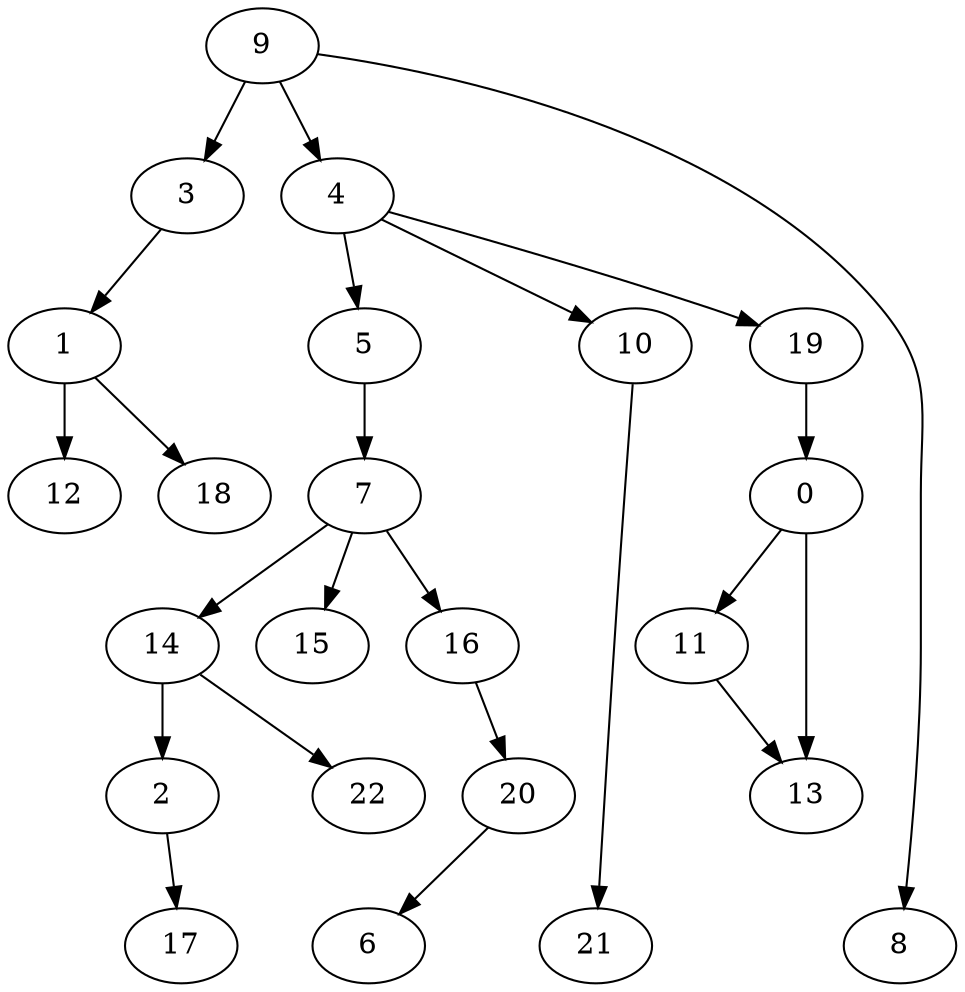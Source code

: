 digraph G {
    0;
    11;
    13;
    1;
    12;
    18;
    2;
    17;
    3;
    4;
    5;
    10;
    19;
    7;
    21;
    14;
    15;
    16;
    22;
    20;
    6;
    9;
    8;
    0 -> 11 [weight=0];
    0 -> 13 [weight=1];
    11 -> 13 [weight=0];
    1 -> 12 [weight=1];
    1 -> 18 [weight=0];
    2 -> 17 [weight=0];
    3 -> 1 [weight=0];
    4 -> 5 [weight=0];
    4 -> 10 [weight=0];
    4 -> 19 [weight=0];
    5 -> 7 [weight=1];
    10 -> 21 [weight=0];
    19 -> 0 [weight=1];
    7 -> 14 [weight=0];
    7 -> 15 [weight=0];
    7 -> 16 [weight=0];
    14 -> 2 [weight=0];
    14 -> 22 [weight=0];
    16 -> 20 [weight=0];
    20 -> 6 [weight=0];
    9 -> 3 [weight=1];
    9 -> 4 [weight=1];
    9 -> 8 [weight=0];
}
